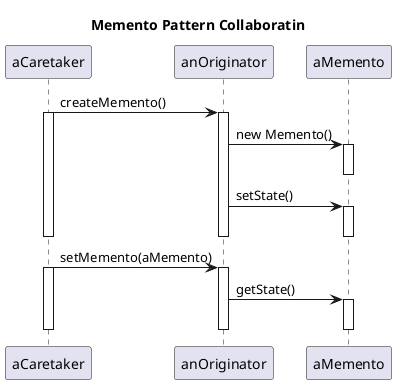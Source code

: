 @startuml

title Memento Pattern Collaboratin

participant aCaretaker as CT
participant anOriginator as OR
participant aMemento as MM

CT -> OR : createMemento()
activate CT

activate OR
OR -> MM : new Memento()

activate MM
deactivate MM

OR -> MM : setState()    
activate MM
deactivate MM

deactivate OR
deactivate CT

'destroy CT
'destroy OR
'destroy MM

CT -> OR : setMemento(aMemento)
activate CT

activate OR
OR -> MM : getState()
activate MM

deactivate MM
deactivate OR
deactivate CT


@enduml
